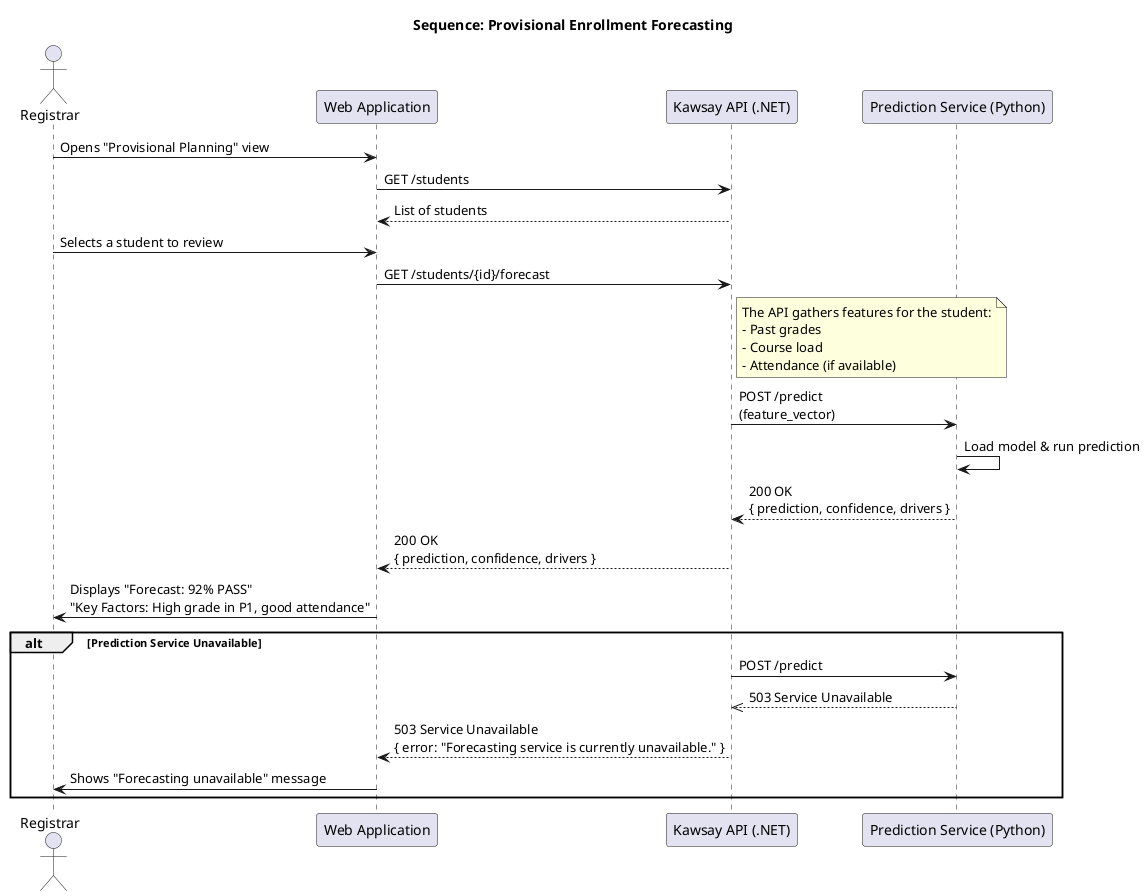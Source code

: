 @startuml
title Sequence: Provisional Enrollment Forecasting

actor Registrar
participant "Web Application" as WebApp
participant "Kawsay API (.NET)" as CoreAPI
participant "Prediction Service (Python)" as Predictor

Registrar -> WebApp: Opens "Provisional Planning" view
WebApp -> CoreAPI: GET /students
CoreAPI --> WebApp: List of students

Registrar -> WebApp: Selects a student to review
WebApp -> CoreAPI: GET /students/{id}/forecast
note right of CoreAPI
  The API gathers features for the student:
  - Past grades
  - Course load
  - Attendance (if available)
end note
CoreAPI -> Predictor: POST /predict\n(feature_vector)
Predictor -> Predictor: Load model & run prediction
Predictor --> CoreAPI: 200 OK\n{ prediction, confidence, drivers }
CoreAPI --> WebApp: 200 OK\n{ prediction, confidence, drivers }
WebApp -> Registrar: Displays "Forecast: 92% PASS"\n"Key Factors: High grade in P1, good attendance"

alt Prediction Service Unavailable
    CoreAPI -> Predictor: POST /predict
    Predictor -->> CoreAPI: 503 Service Unavailable
    CoreAPI --> WebApp: 503 Service Unavailable\n{ error: "Forecasting service is currently unavailable." }
    WebApp -> Registrar: Shows "Forecasting unavailable" message
end
@enduml
